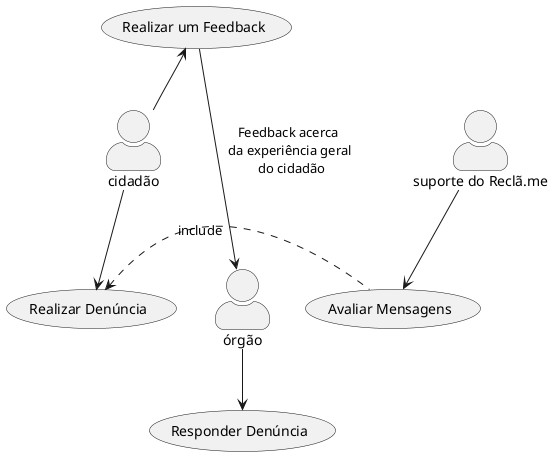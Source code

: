 @startuml
skinparam actorStyle awesome
:cidadão: --> (registrar_problema)
:cidadão: -up-> (realizar_feedback)
:funcionário_agente: --> (responder_problema)
:moderador: -down-> (avaliar_mensagens) <<include>>

"Realizar Denúncia" as (registrar_problema)
"Realizar um Feedback" as (realizar_feedback)
"Responder Denúncia" as (responder_problema)
"Avaliar Mensagens" as (avaliar_mensagens)

"órgão" as :funcionário_agente:
"suporte do Reclã.me" as :moderador:

(realizar_feedback) ---> :funcionário_agente: : Feedback acerca \n da experiência geral \n do cidadão 

(registrar_problema) <. (avaliar_mensagens) :include
@enduml